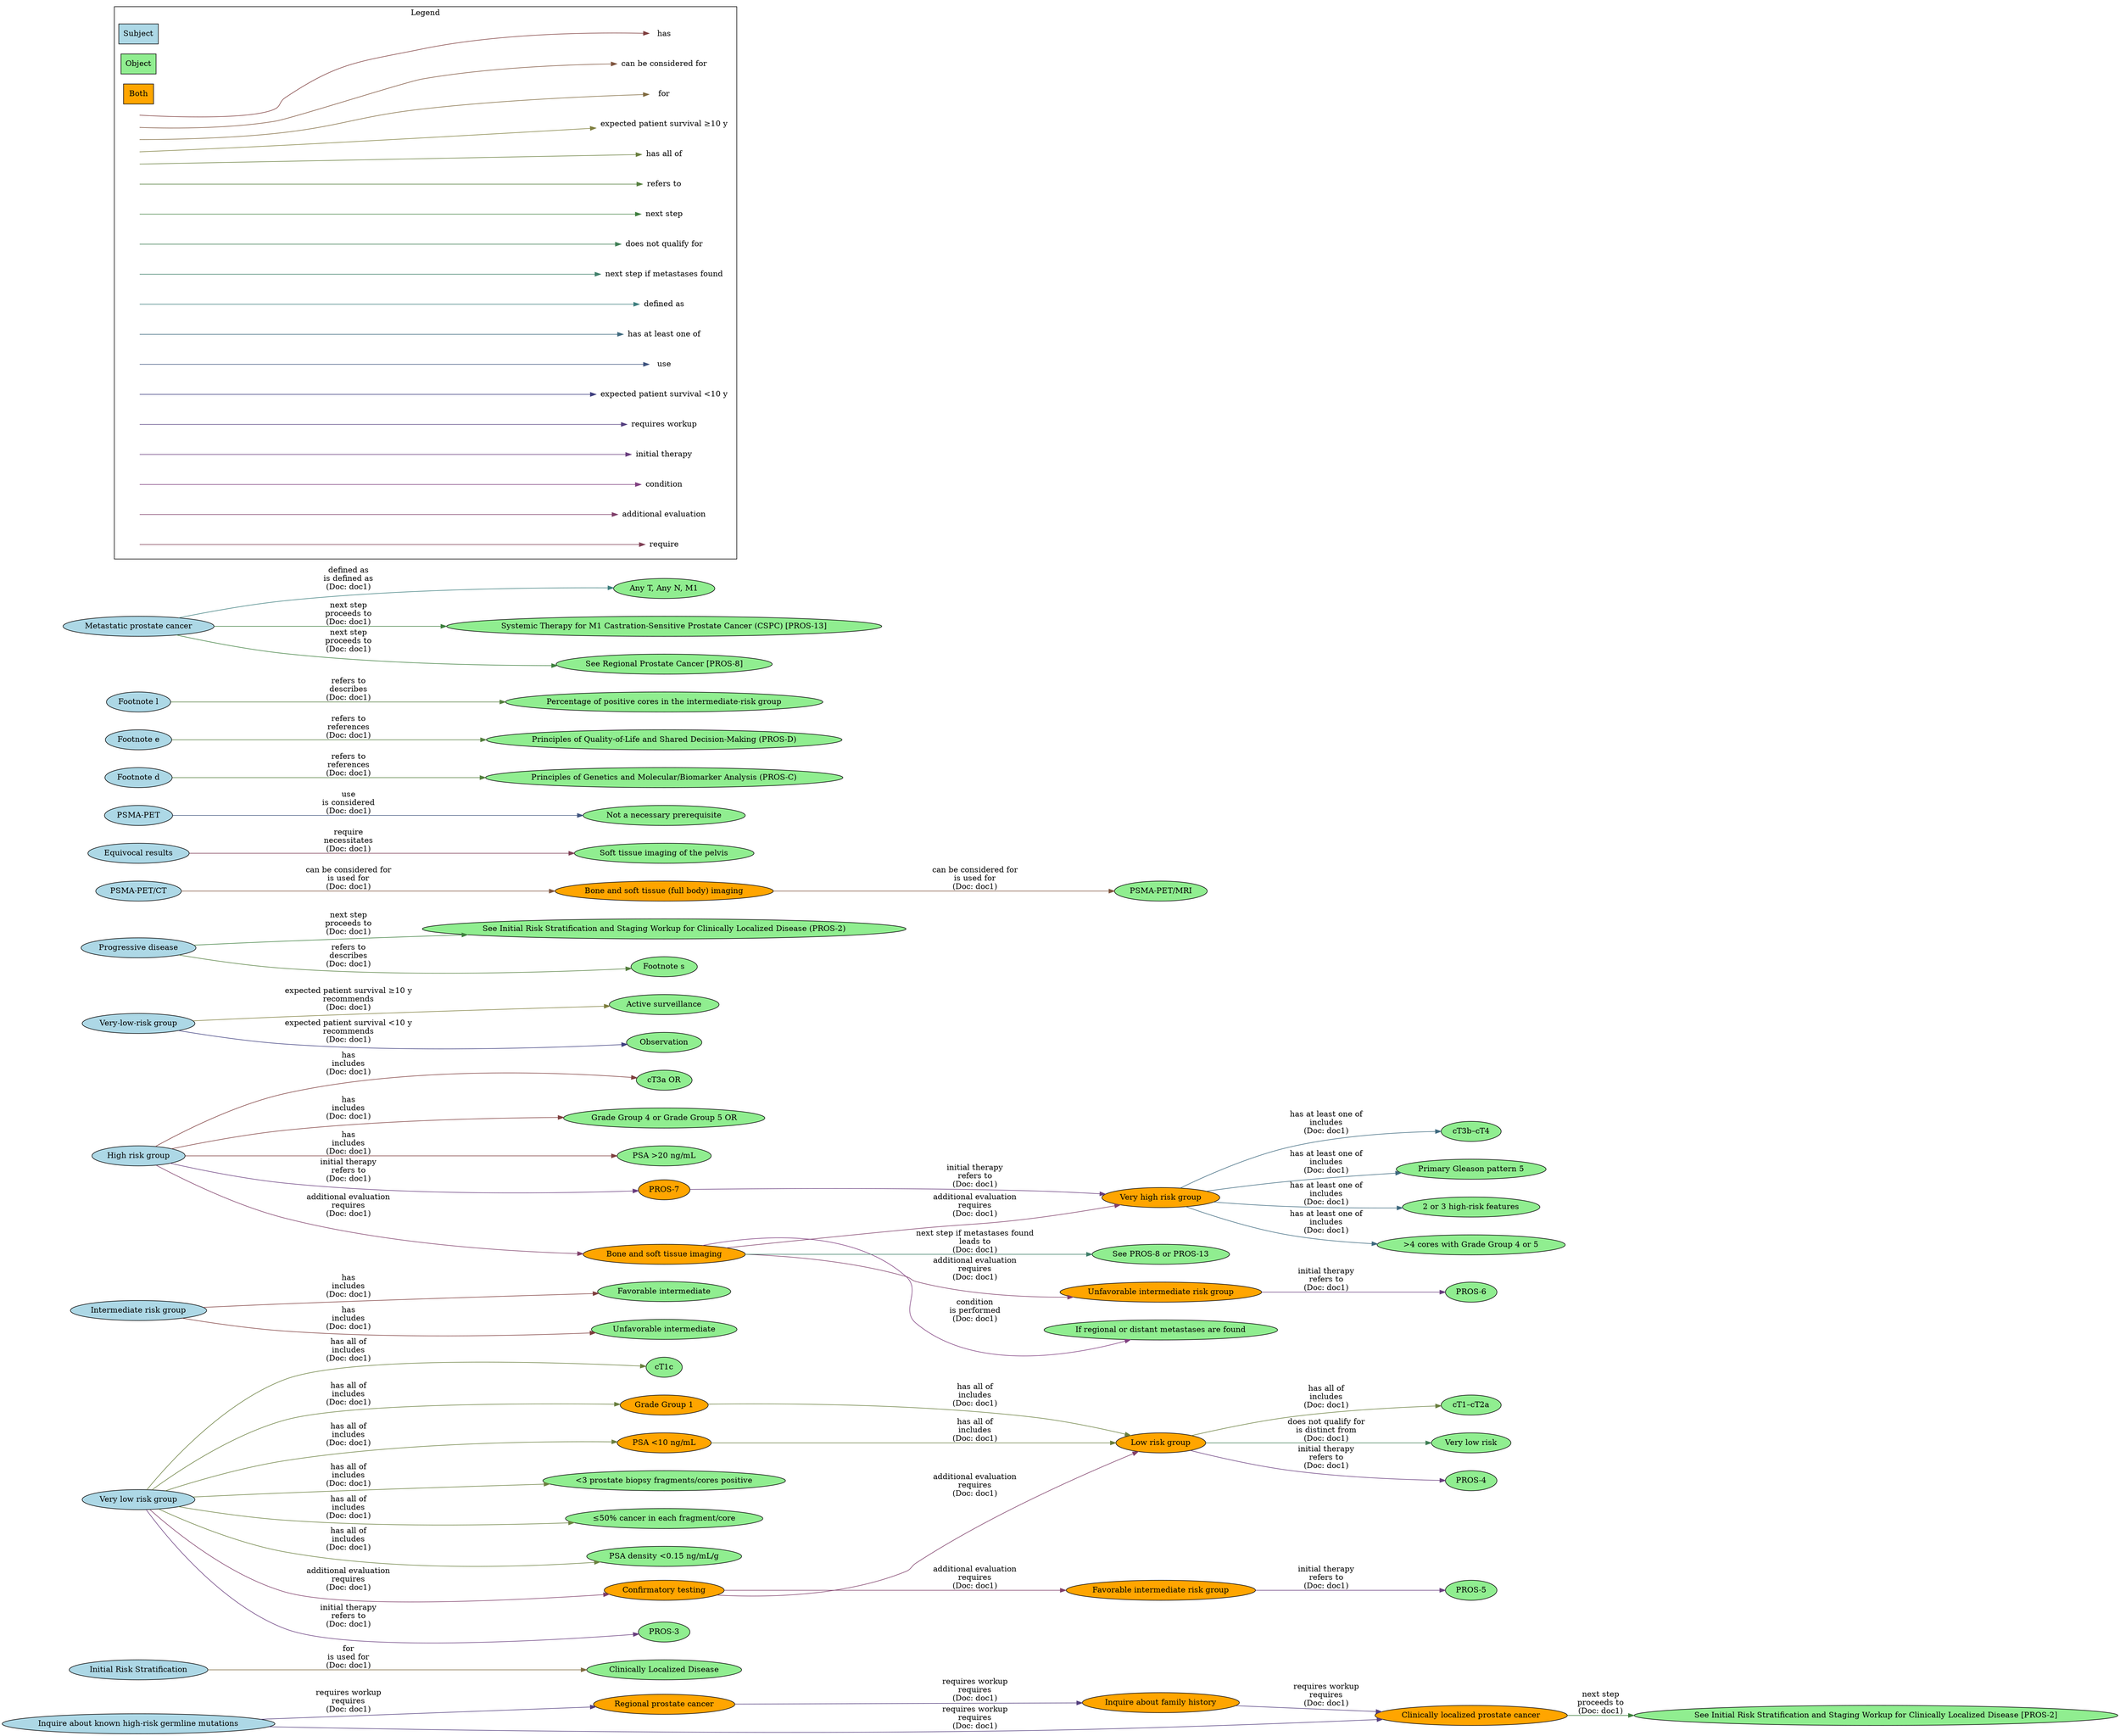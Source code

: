 digraph G {
  rankdir=LR;
  node [style=filled];
  "Inquire about known high-risk germline mutations" [label="Inquire about known high-risk germline mutations", fillcolor="#ADD8E6"];
  "Regional prostate cancer" [label="Regional prostate cancer", fillcolor="#FFA500"];
  "Inquire about family history" [label="Inquire about family history", fillcolor="#FFA500"];
  "Initial Risk Stratification" [label="Initial Risk Stratification", fillcolor="#ADD8E6"];
  "Clinically Localized Disease" [label="Clinically Localized Disease", fillcolor="#90EE90"];
  "Very low risk group" [label="Very low risk group", fillcolor="#ADD8E6"];
  "cT1c" [label="cT1c", fillcolor="#90EE90"];
  "Grade Group 1" [label="Grade Group 1", fillcolor="#FFA500"];
  "PSA <10 ng/mL" [label="PSA <10 ng/mL", fillcolor="#FFA500"];
  "<3 prostate biopsy fragments/cores positive" [label="<3 prostate biopsy fragments/cores positive", fillcolor="#90EE90"];
  "≤50% cancer in each fragment/core" [label="≤50% cancer in each fragment/core", fillcolor="#90EE90"];
  "PSA density <0.15 ng/mL/g" [label="PSA density <0.15 ng/mL/g", fillcolor="#90EE90"];
  "Confirmatory testing" [label="Confirmatory testing", fillcolor="#FFA500"];
  "PROS-3" [label="PROS-3", fillcolor="#90EE90"];
  "Low risk group" [label="Low risk group", fillcolor="#FFA500"];
  "cT1–cT2a" [label="cT1–cT2a", fillcolor="#90EE90"];
  "Very low risk" [label="Very low risk", fillcolor="#90EE90"];
  "PROS-4" [label="PROS-4", fillcolor="#90EE90"];
  "Intermediate risk group" [label="Intermediate risk group", fillcolor="#ADD8E6"];
  "Favorable intermediate" [label="Favorable intermediate", fillcolor="#90EE90"];
  "Unfavorable intermediate" [label="Unfavorable intermediate", fillcolor="#90EE90"];
  "High risk group" [label="High risk group", fillcolor="#ADD8E6"];
  "cT3a OR" [label="cT3a OR", fillcolor="#90EE90"];
  "Grade Group 4 or Grade Group 5 OR" [label="Grade Group 4 or Grade Group 5 OR", fillcolor="#90EE90"];
  "PSA >20 ng/mL" [label="PSA >20 ng/mL", fillcolor="#90EE90"];
  "Bone and soft tissue imaging" [label="Bone and soft tissue imaging", fillcolor="#FFA500"];
  "PROS-7" [label="PROS-7", fillcolor="#FFA500"];
  "Very high risk group" [label="Very high risk group", fillcolor="#FFA500"];
  "cT3b–cT4" [label="cT3b–cT4", fillcolor="#90EE90"];
  "Primary Gleason pattern 5" [label="Primary Gleason pattern 5", fillcolor="#90EE90"];
  "2 or 3 high-risk features" [label="2 or 3 high-risk features", fillcolor="#90EE90"];
  ">4 cores with Grade Group 4 or 5" [label=">4 cores with Grade Group 4 or 5", fillcolor="#90EE90"];
  "Favorable intermediate risk group" [label="Favorable intermediate risk group", fillcolor="#FFA500"];
  "PROS-5" [label="PROS-5", fillcolor="#90EE90"];
  "Unfavorable intermediate risk group" [label="Unfavorable intermediate risk group", fillcolor="#FFA500"];
  "PROS-6" [label="PROS-6", fillcolor="#90EE90"];
  "If regional or distant metastases are found" [label="If regional or distant metastases are found", fillcolor="#90EE90"];
  "See PROS-8 or PROS-13" [label="See PROS-8 or PROS-13", fillcolor="#90EE90"];
  "Very-low-risk group" [label="Very-low-risk group", fillcolor="#ADD8E6"];
  "Active surveillance" [label="Active surveillance", fillcolor="#90EE90"];
  "Observation" [label="Observation", fillcolor="#90EE90"];
  "Progressive disease" [label="Progressive disease", fillcolor="#ADD8E6"];
  "See Initial Risk Stratification and Staging Workup for Clinically Localized Disease (PROS-2)" [label="See Initial Risk Stratification and Staging Workup for Clinically Localized Disease (PROS-2)", fillcolor="#90EE90"];
  "Footnote s" [label="Footnote s", fillcolor="#90EE90"];
  "Clinically localized prostate cancer" [label="Clinically localized prostate cancer", fillcolor="#FFA500"];
  "See Initial Risk Stratification and Staging Workup for Clinically Localized Disease [PROS-2]" [label="See Initial Risk Stratification and Staging Workup for Clinically Localized Disease [PROS-2]", fillcolor="#90EE90"];
  "PSMA-PET/CT" [label="PSMA-PET/CT", fillcolor="#ADD8E6"];
  "Bone and soft tissue (full body) imaging" [label="Bone and soft tissue (full body) imaging", fillcolor="#FFA500"];
  "PSMA-PET/MRI" [label="PSMA-PET/MRI", fillcolor="#90EE90"];
  "Equivocal results" [label="Equivocal results", fillcolor="#ADD8E6"];
  "Soft tissue imaging of the pelvis" [label="Soft tissue imaging of the pelvis", fillcolor="#90EE90"];
  "PSMA-PET" [label="PSMA-PET", fillcolor="#ADD8E6"];
  "Not a necessary prerequisite" [label="Not a necessary prerequisite", fillcolor="#90EE90"];
  "Footnote d" [label="Footnote d", fillcolor="#ADD8E6"];
  "Principles of Genetics and Molecular/Biomarker Analysis (PROS-C)" [label="Principles of Genetics and Molecular/Biomarker Analysis (PROS-C)", fillcolor="#90EE90"];
  "Footnote e" [label="Footnote e", fillcolor="#ADD8E6"];
  "Principles of Quality-of-Life and Shared Decision-Making (PROS-D)" [label="Principles of Quality-of-Life and Shared Decision-Making (PROS-D)", fillcolor="#90EE90"];
  "Footnote l" [label="Footnote l", fillcolor="#ADD8E6"];
  "Percentage of positive cores in the intermediate-risk group" [label="Percentage of positive cores in the intermediate-risk group", fillcolor="#90EE90"];
  "Metastatic prostate cancer" [label="Metastatic prostate cancer", fillcolor="#ADD8E6"];
  "Any T, Any N, M1" [label="Any T, Any N, M1", fillcolor="#90EE90"];
  "Systemic Therapy for M1 Castration-Sensitive Prostate Cancer (CSPC) [PROS-13]" [label="Systemic Therapy for M1 Castration-Sensitive Prostate Cancer (CSPC) [PROS-13]", fillcolor="#90EE90"];
  "See Regional Prostate Cancer [PROS-8]" [label="See Regional Prostate Cancer [PROS-8]", fillcolor="#90EE90"];
  "Inquire about known high-risk germline mutations" -> "Regional prostate cancer" [label="requires workup\nrequires\n(Doc: doc1)", color="#543f7f"];
  "Inquire about known high-risk germline mutations" -> "Clinically localized prostate cancer" [label="requires workup\nrequires\n(Doc: doc1)", color="#543f7f"];
  "Regional prostate cancer" -> "Inquire about family history" [label="requires workup\nrequires\n(Doc: doc1)", color="#543f7f"];
  "Inquire about family history" -> "Clinically localized prostate cancer" [label="requires workup\nrequires\n(Doc: doc1)", color="#543f7f"];
  "Initial Risk Stratification" -> "Clinically Localized Disease" [label="for\nis used for\n(Doc: doc1)", color="#7f6a3f"];
  "Very low risk group" -> "cT1c" [label="has all of\nincludes\n(Doc: doc1)", color="#6a7f3f"];
  "Very low risk group" -> "Grade Group 1" [label="has all of\nincludes\n(Doc: doc1)", color="#6a7f3f"];
  "Very low risk group" -> "PSA <10 ng/mL" [label="has all of\nincludes\n(Doc: doc1)", color="#6a7f3f"];
  "Very low risk group" -> "<3 prostate biopsy fragments/cores positive" [label="has all of\nincludes\n(Doc: doc1)", color="#6a7f3f"];
  "Very low risk group" -> "≤50% cancer in each fragment/core" [label="has all of\nincludes\n(Doc: doc1)", color="#6a7f3f"];
  "Very low risk group" -> "PSA density <0.15 ng/mL/g" [label="has all of\nincludes\n(Doc: doc1)", color="#6a7f3f"];
  "Very low risk group" -> "Confirmatory testing" [label="additional evaluation\nrequires\n(Doc: doc1)", color="#7f3f6a"];
  "Very low risk group" -> "PROS-3" [label="initial therapy\nrefers to\n(Doc: doc1)", color="#6a3f7f"];
  "Grade Group 1" -> "Low risk group" [label="has all of\nincludes\n(Doc: doc1)", color="#6a7f3f"];
  "PSA <10 ng/mL" -> "Low risk group" [label="has all of\nincludes\n(Doc: doc1)", color="#6a7f3f"];
  "Confirmatory testing" -> "Low risk group" [label="additional evaluation\nrequires\n(Doc: doc1)", color="#7f3f6a"];
  "Confirmatory testing" -> "Favorable intermediate risk group" [label="additional evaluation\nrequires\n(Doc: doc1)", color="#7f3f6a"];
  "Low risk group" -> "cT1–cT2a" [label="has all of\nincludes\n(Doc: doc1)", color="#6a7f3f"];
  "Low risk group" -> "Very low risk" [label="does not qualify for\nis distinct from\n(Doc: doc1)", color="#3f7f55"];
  "Low risk group" -> "PROS-4" [label="initial therapy\nrefers to\n(Doc: doc1)", color="#6a3f7f"];
  "Intermediate risk group" -> "Favorable intermediate" [label="has\nincludes\n(Doc: doc1)", color="#7f3f3f"];
  "Intermediate risk group" -> "Unfavorable intermediate" [label="has\nincludes\n(Doc: doc1)", color="#7f3f3f"];
  "High risk group" -> "cT3a OR" [label="has\nincludes\n(Doc: doc1)", color="#7f3f3f"];
  "High risk group" -> "Grade Group 4 or Grade Group 5 OR" [label="has\nincludes\n(Doc: doc1)", color="#7f3f3f"];
  "High risk group" -> "PSA >20 ng/mL" [label="has\nincludes\n(Doc: doc1)", color="#7f3f3f"];
  "High risk group" -> "Bone and soft tissue imaging" [label="additional evaluation\nrequires\n(Doc: doc1)", color="#7f3f6a"];
  "High risk group" -> "PROS-7" [label="initial therapy\nrefers to\n(Doc: doc1)", color="#6a3f7f"];
  "Bone and soft tissue imaging" -> "Very high risk group" [label="additional evaluation\nrequires\n(Doc: doc1)", color="#7f3f6a"];
  "Bone and soft tissue imaging" -> "Unfavorable intermediate risk group" [label="additional evaluation\nrequires\n(Doc: doc1)", color="#7f3f6a"];
  "Bone and soft tissue imaging" -> "If regional or distant metastases are found" [label="condition\nis performed\n(Doc: doc1)", color="#7f3f7f"];
  "Bone and soft tissue imaging" -> "See PROS-8 or PROS-13" [label="next step if metastases found\nleads to\n(Doc: doc1)", color="#3f7f6a"];
  "PROS-7" -> "Very high risk group" [label="initial therapy\nrefers to\n(Doc: doc1)", color="#6a3f7f"];
  "Very high risk group" -> "cT3b–cT4" [label="has at least one of\nincludes\n(Doc: doc1)", color="#3f6a7f"];
  "Very high risk group" -> "Primary Gleason pattern 5" [label="has at least one of\nincludes\n(Doc: doc1)", color="#3f6a7f"];
  "Very high risk group" -> "2 or 3 high-risk features" [label="has at least one of\nincludes\n(Doc: doc1)", color="#3f6a7f"];
  "Very high risk group" -> ">4 cores with Grade Group 4 or 5" [label="has at least one of\nincludes\n(Doc: doc1)", color="#3f6a7f"];
  "Favorable intermediate risk group" -> "PROS-5" [label="initial therapy\nrefers to\n(Doc: doc1)", color="#6a3f7f"];
  "Unfavorable intermediate risk group" -> "PROS-6" [label="initial therapy\nrefers to\n(Doc: doc1)", color="#6a3f7f"];
  "Very-low-risk group" -> "Active surveillance" [label="expected patient survival ≥10 y\nrecommends\n(Doc: doc1)", color="#7f7f3f"];
  "Very-low-risk group" -> "Observation" [label="expected patient survival <10 y\nrecommends\n(Doc: doc1)", color="#3f3f7f"];
  "Progressive disease" -> "See Initial Risk Stratification and Staging Workup for Clinically Localized Disease (PROS-2)" [label="next step\nproceeds to\n(Doc: doc1)", color="#3f7f3f"];
  "Progressive disease" -> "Footnote s" [label="refers to\ndescribes\n(Doc: doc1)", color="#557f3f"];
  "Clinically localized prostate cancer" -> "See Initial Risk Stratification and Staging Workup for Clinically Localized Disease [PROS-2]" [label="next step\nproceeds to\n(Doc: doc1)", color="#3f7f3f"];
  "PSMA-PET/CT" -> "Bone and soft tissue (full body) imaging" [label="can be considered for\nis used for\n(Doc: doc1)", color="#7f553f"];
  "Bone and soft tissue (full body) imaging" -> "PSMA-PET/MRI" [label="can be considered for\nis used for\n(Doc: doc1)", color="#7f553f"];
  "Equivocal results" -> "Soft tissue imaging of the pelvis" [label="require\nnecessitates\n(Doc: doc1)", color="#7f3f55"];
  "PSMA-PET" -> "Not a necessary prerequisite" [label="use\nis considered\n(Doc: doc1)", color="#3f547f"];
  "Footnote d" -> "Principles of Genetics and Molecular/Biomarker Analysis (PROS-C)" [label="refers to\nreferences\n(Doc: doc1)", color="#557f3f"];
  "Footnote e" -> "Principles of Quality-of-Life and Shared Decision-Making (PROS-D)" [label="refers to\nreferences\n(Doc: doc1)", color="#557f3f"];
  "Footnote l" -> "Percentage of positive cores in the intermediate-risk group" [label="refers to\ndescribes\n(Doc: doc1)", color="#557f3f"];
  "Metastatic prostate cancer" -> "Any T, Any N, M1" [label="defined as\nis defined as\n(Doc: doc1)", color="#3f7f7f"];
  "Metastatic prostate cancer" -> "Systemic Therapy for M1 Castration-Sensitive Prostate Cancer (CSPC) [PROS-13]" [label="next step\nproceeds to\n(Doc: doc1)", color="#3f7f3f"];
  "Metastatic prostate cancer" -> "See Regional Prostate Cancer [PROS-8]" [label="next step\nproceeds to\n(Doc: doc1)", color="#3f7f3f"];
  subgraph cluster_legend {
    label = "Legend";
    node [shape=box];
    "Subject" [fillcolor="#ADD8E6"];
    "Object" [fillcolor="#90EE90"];
    "Both" [fillcolor="#FFA500"];
    "has" [shape=plaintext, fillcolor="white"];
    "dummy_has" [shape=point, style=invis];
    "dummy_has" -> "has" [color="#7f3f3f"];
    "can be considered for" [shape=plaintext, fillcolor="white"];
    "dummy_can be considered for" [shape=point, style=invis];
    "dummy_can be considered for" -> "can be considered for" [color="#7f553f"];
    "for" [shape=plaintext, fillcolor="white"];
    "dummy_for" [shape=point, style=invis];
    "dummy_for" -> "for" [color="#7f6a3f"];
    "expected patient survival ≥10 y" [shape=plaintext, fillcolor="white"];
    "dummy_expected patient survival ≥10 y" [shape=point, style=invis];
    "dummy_expected patient survival ≥10 y" -> "expected patient survival ≥10 y" [color="#7f7f3f"];
    "has all of" [shape=plaintext, fillcolor="white"];
    "dummy_has all of" [shape=point, style=invis];
    "dummy_has all of" -> "has all of" [color="#6a7f3f"];
    "refers to" [shape=plaintext, fillcolor="white"];
    "dummy_refers to" [shape=point, style=invis];
    "dummy_refers to" -> "refers to" [color="#557f3f"];
    "next step" [shape=plaintext, fillcolor="white"];
    "dummy_next step" [shape=point, style=invis];
    "dummy_next step" -> "next step" [color="#3f7f3f"];
    "does not qualify for" [shape=plaintext, fillcolor="white"];
    "dummy_does not qualify for" [shape=point, style=invis];
    "dummy_does not qualify for" -> "does not qualify for" [color="#3f7f55"];
    "next step if metastases found" [shape=plaintext, fillcolor="white"];
    "dummy_next step if metastases found" [shape=point, style=invis];
    "dummy_next step if metastases found" -> "next step if metastases found" [color="#3f7f6a"];
    "defined as" [shape=plaintext, fillcolor="white"];
    "dummy_defined as" [shape=point, style=invis];
    "dummy_defined as" -> "defined as" [color="#3f7f7f"];
    "has at least one of" [shape=plaintext, fillcolor="white"];
    "dummy_has at least one of" [shape=point, style=invis];
    "dummy_has at least one of" -> "has at least one of" [color="#3f6a7f"];
    "use" [shape=plaintext, fillcolor="white"];
    "dummy_use" [shape=point, style=invis];
    "dummy_use" -> "use" [color="#3f547f"];
    "expected patient survival <10 y" [shape=plaintext, fillcolor="white"];
    "dummy_expected patient survival <10 y" [shape=point, style=invis];
    "dummy_expected patient survival <10 y" -> "expected patient survival <10 y" [color="#3f3f7f"];
    "requires workup" [shape=plaintext, fillcolor="white"];
    "dummy_requires workup" [shape=point, style=invis];
    "dummy_requires workup" -> "requires workup" [color="#543f7f"];
    "initial therapy" [shape=plaintext, fillcolor="white"];
    "dummy_initial therapy" [shape=point, style=invis];
    "dummy_initial therapy" -> "initial therapy" [color="#6a3f7f"];
    "condition" [shape=plaintext, fillcolor="white"];
    "dummy_condition" [shape=point, style=invis];
    "dummy_condition" -> "condition" [color="#7f3f7f"];
    "additional evaluation" [shape=plaintext, fillcolor="white"];
    "dummy_additional evaluation" [shape=point, style=invis];
    "dummy_additional evaluation" -> "additional evaluation" [color="#7f3f6a"];
    "require" [shape=plaintext, fillcolor="white"];
    "dummy_require" [shape=point, style=invis];
    "dummy_require" -> "require" [color="#7f3f55"];
  }
}